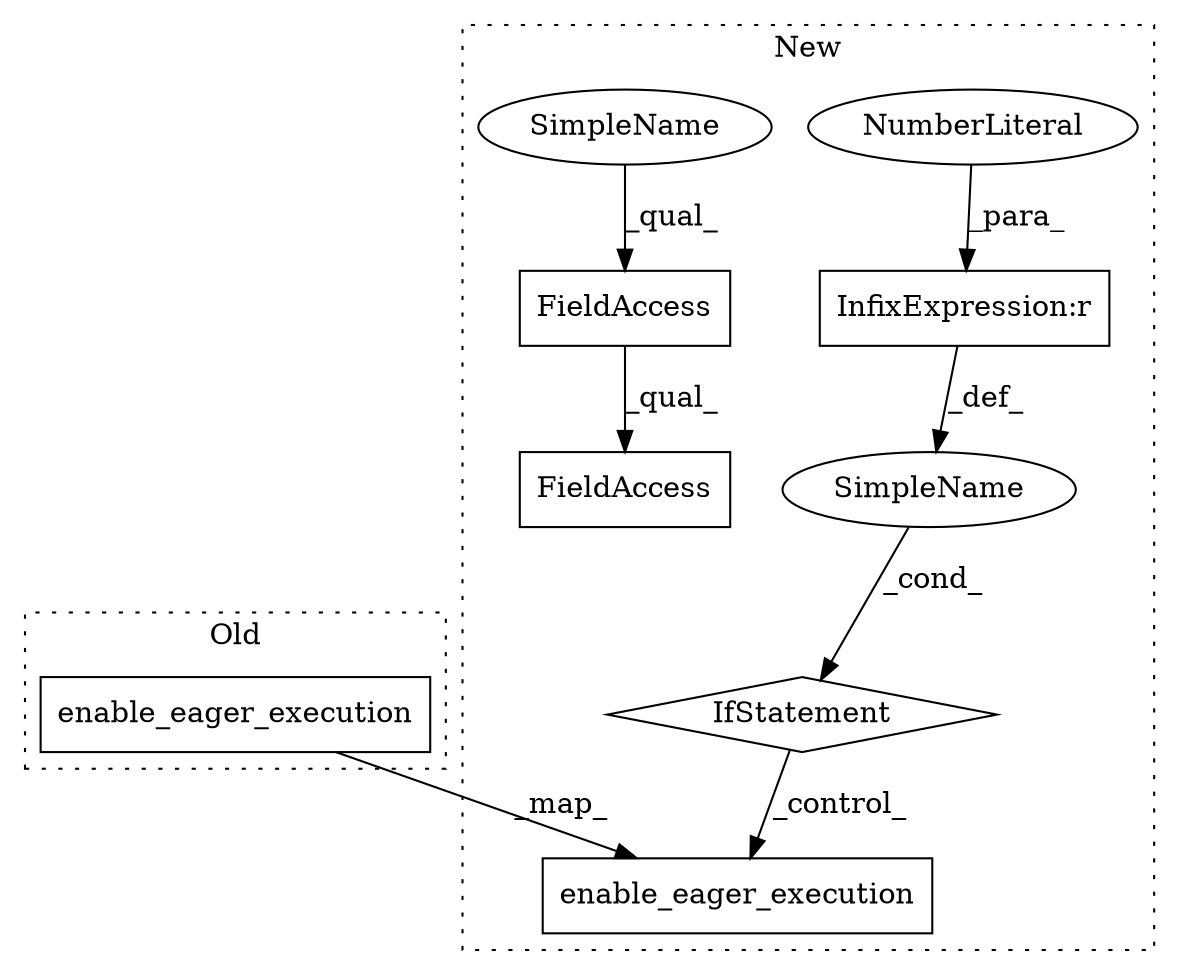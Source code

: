 digraph G {
subgraph cluster0 {
1 [label="enable_eager_execution" a="32" s="428" l="24" shape="box"];
label = "Old";
style="dotted";
}
subgraph cluster1 {
2 [label="enable_eager_execution" a="32" s="651" l="24" shape="box"];
3 [label="InfixExpression:r" a="27" s="626" l="3" shape="box"];
4 [label="SimpleName" a="42" s="" l="" shape="ellipse"];
5 [label="IfStatement" a="25" s="612,630" l="4,2" shape="diamond"];
6 [label="FieldAccess" a="22" s="693" l="16" shape="box"];
7 [label="NumberLiteral" a="34" s="629" l="1" shape="ellipse"];
8 [label="FieldAccess" a="22" s="693" l="41" shape="box"];
9 [label="SimpleName" a="42" s="693" l="10" shape="ellipse"];
label = "New";
style="dotted";
}
1 -> 2 [label="_map_"];
3 -> 4 [label="_def_"];
4 -> 5 [label="_cond_"];
5 -> 2 [label="_control_"];
6 -> 8 [label="_qual_"];
7 -> 3 [label="_para_"];
9 -> 6 [label="_qual_"];
}